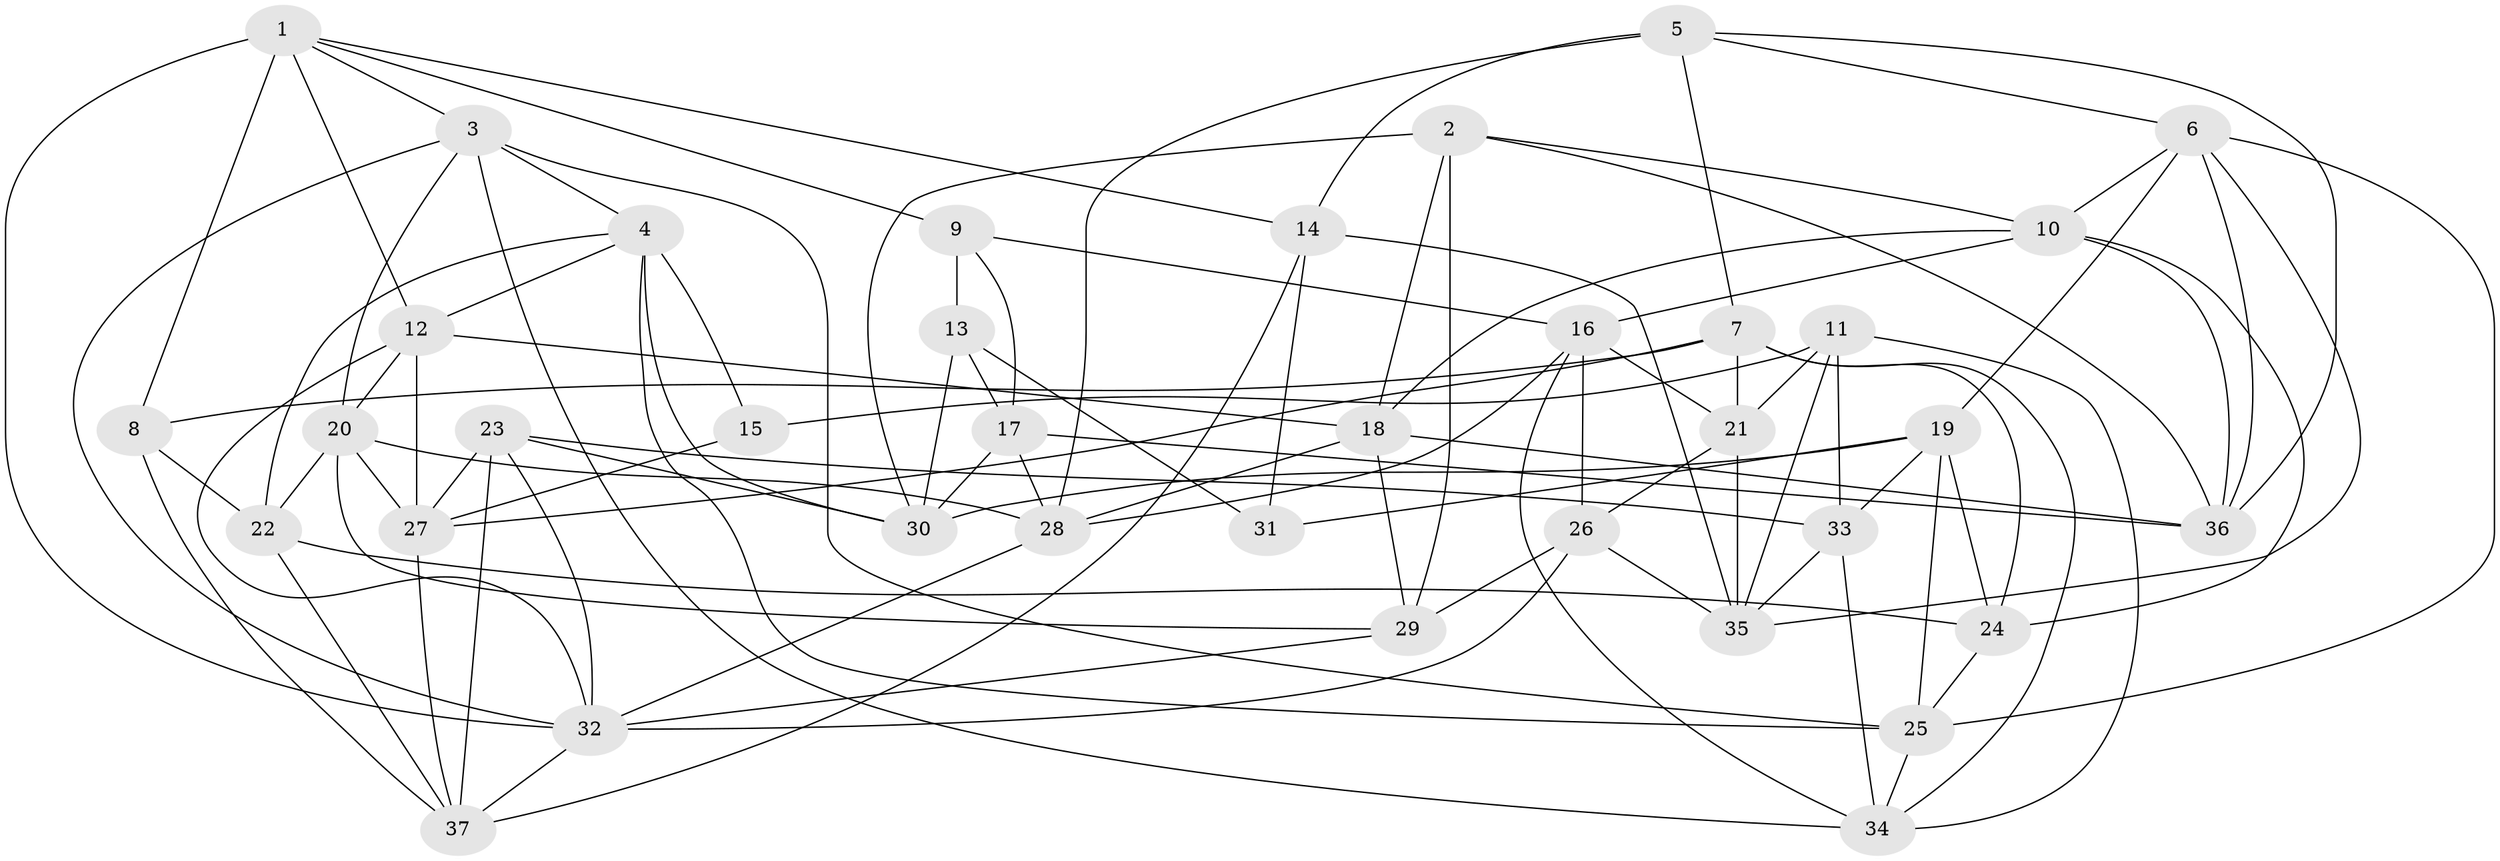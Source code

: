// original degree distribution, {4: 1.0}
// Generated by graph-tools (version 1.1) at 2025/02/03/09/25 03:02:53]
// undirected, 37 vertices, 100 edges
graph export_dot {
graph [start="1"]
  node [color=gray90,style=filled];
  1;
  2;
  3;
  4;
  5;
  6;
  7;
  8;
  9;
  10;
  11;
  12;
  13;
  14;
  15;
  16;
  17;
  18;
  19;
  20;
  21;
  22;
  23;
  24;
  25;
  26;
  27;
  28;
  29;
  30;
  31;
  32;
  33;
  34;
  35;
  36;
  37;
  1 -- 3 [weight=1.0];
  1 -- 8 [weight=1.0];
  1 -- 9 [weight=1.0];
  1 -- 12 [weight=1.0];
  1 -- 14 [weight=1.0];
  1 -- 32 [weight=1.0];
  2 -- 10 [weight=1.0];
  2 -- 18 [weight=1.0];
  2 -- 29 [weight=2.0];
  2 -- 30 [weight=1.0];
  2 -- 36 [weight=1.0];
  3 -- 4 [weight=1.0];
  3 -- 20 [weight=1.0];
  3 -- 25 [weight=1.0];
  3 -- 32 [weight=1.0];
  3 -- 34 [weight=1.0];
  4 -- 12 [weight=1.0];
  4 -- 15 [weight=1.0];
  4 -- 22 [weight=1.0];
  4 -- 25 [weight=1.0];
  4 -- 30 [weight=1.0];
  5 -- 6 [weight=1.0];
  5 -- 7 [weight=1.0];
  5 -- 14 [weight=2.0];
  5 -- 28 [weight=1.0];
  5 -- 36 [weight=1.0];
  6 -- 10 [weight=1.0];
  6 -- 19 [weight=1.0];
  6 -- 25 [weight=1.0];
  6 -- 35 [weight=1.0];
  6 -- 36 [weight=1.0];
  7 -- 8 [weight=1.0];
  7 -- 21 [weight=1.0];
  7 -- 24 [weight=1.0];
  7 -- 27 [weight=1.0];
  7 -- 34 [weight=1.0];
  8 -- 22 [weight=1.0];
  8 -- 37 [weight=1.0];
  9 -- 13 [weight=1.0];
  9 -- 16 [weight=1.0];
  9 -- 17 [weight=1.0];
  10 -- 16 [weight=1.0];
  10 -- 18 [weight=1.0];
  10 -- 24 [weight=1.0];
  10 -- 36 [weight=1.0];
  11 -- 15 [weight=2.0];
  11 -- 21 [weight=1.0];
  11 -- 33 [weight=1.0];
  11 -- 34 [weight=1.0];
  11 -- 35 [weight=1.0];
  12 -- 18 [weight=1.0];
  12 -- 20 [weight=1.0];
  12 -- 27 [weight=1.0];
  12 -- 32 [weight=1.0];
  13 -- 17 [weight=2.0];
  13 -- 30 [weight=1.0];
  13 -- 31 [weight=2.0];
  14 -- 31 [weight=1.0];
  14 -- 35 [weight=1.0];
  14 -- 37 [weight=1.0];
  15 -- 27 [weight=1.0];
  16 -- 21 [weight=1.0];
  16 -- 26 [weight=1.0];
  16 -- 28 [weight=1.0];
  16 -- 34 [weight=1.0];
  17 -- 28 [weight=1.0];
  17 -- 30 [weight=1.0];
  17 -- 36 [weight=1.0];
  18 -- 28 [weight=1.0];
  18 -- 29 [weight=1.0];
  18 -- 36 [weight=1.0];
  19 -- 24 [weight=1.0];
  19 -- 25 [weight=1.0];
  19 -- 30 [weight=1.0];
  19 -- 31 [weight=1.0];
  19 -- 33 [weight=1.0];
  20 -- 22 [weight=1.0];
  20 -- 27 [weight=1.0];
  20 -- 28 [weight=1.0];
  20 -- 29 [weight=1.0];
  21 -- 26 [weight=2.0];
  21 -- 35 [weight=1.0];
  22 -- 24 [weight=2.0];
  22 -- 37 [weight=1.0];
  23 -- 27 [weight=1.0];
  23 -- 30 [weight=1.0];
  23 -- 32 [weight=1.0];
  23 -- 33 [weight=2.0];
  23 -- 37 [weight=3.0];
  24 -- 25 [weight=1.0];
  25 -- 34 [weight=1.0];
  26 -- 29 [weight=1.0];
  26 -- 32 [weight=1.0];
  26 -- 35 [weight=1.0];
  27 -- 37 [weight=1.0];
  28 -- 32 [weight=1.0];
  29 -- 32 [weight=1.0];
  32 -- 37 [weight=1.0];
  33 -- 34 [weight=1.0];
  33 -- 35 [weight=1.0];
}
